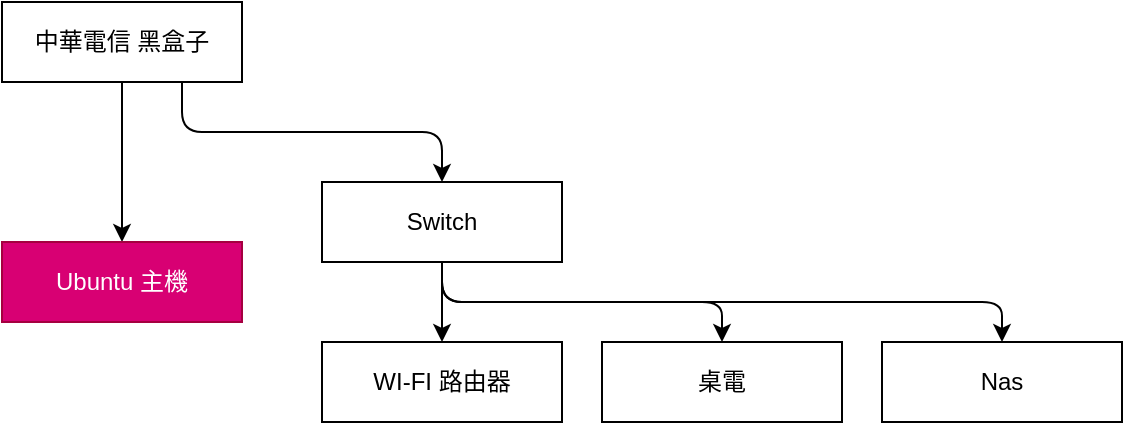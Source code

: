 <mxfile>
    <diagram id="vV7vJuk-QsJ-QhtAYVO4" name="Page-1">
        <mxGraphModel dx="634" dy="765" grid="1" gridSize="10" guides="1" tooltips="1" connect="1" arrows="1" fold="1" page="1" pageScale="1" pageWidth="4681" pageHeight="3300" math="0" shadow="0">
            <root>
                <mxCell id="0"/>
                <mxCell id="1" parent="0"/>
                <mxCell id="5" value="" style="edgeStyle=none;html=1;" edge="1" parent="1" source="2" target="3">
                    <mxGeometry relative="1" as="geometry"/>
                </mxCell>
                <mxCell id="6" style="edgeStyle=orthogonalEdgeStyle;html=1;exitX=0.75;exitY=1;exitDx=0;exitDy=0;entryX=0.5;entryY=0;entryDx=0;entryDy=0;" edge="1" parent="1" source="2" target="4">
                    <mxGeometry relative="1" as="geometry"/>
                </mxCell>
                <mxCell id="2" value="中華電信 黑盒子" style="rounded=0;whiteSpace=wrap;html=1;" vertex="1" parent="1">
                    <mxGeometry x="80" y="150" width="120" height="40" as="geometry"/>
                </mxCell>
                <mxCell id="3" value="Ubuntu 主機" style="rounded=0;whiteSpace=wrap;html=1;fillColor=#d80073;fontColor=#ffffff;strokeColor=#A50040;" vertex="1" parent="1">
                    <mxGeometry x="80" y="270" width="120" height="40" as="geometry"/>
                </mxCell>
                <mxCell id="8" value="" style="edgeStyle=orthogonalEdgeStyle;html=1;" edge="1" parent="1" source="4" target="7">
                    <mxGeometry relative="1" as="geometry"/>
                </mxCell>
                <mxCell id="10" style="edgeStyle=orthogonalEdgeStyle;html=1;entryX=0.5;entryY=0;entryDx=0;entryDy=0;" edge="1" parent="1" source="4" target="9">
                    <mxGeometry relative="1" as="geometry">
                        <Array as="points">
                            <mxPoint x="300" y="300"/>
                            <mxPoint x="440" y="300"/>
                        </Array>
                    </mxGeometry>
                </mxCell>
                <mxCell id="12" style="edgeStyle=orthogonalEdgeStyle;html=1;exitX=1;exitY=0.5;exitDx=0;exitDy=0;entryX=0.5;entryY=0;entryDx=0;entryDy=0;" edge="1" parent="1" source="4" target="11">
                    <mxGeometry relative="1" as="geometry">
                        <Array as="points">
                            <mxPoint x="300" y="260"/>
                            <mxPoint x="300" y="300"/>
                            <mxPoint x="580" y="300"/>
                        </Array>
                    </mxGeometry>
                </mxCell>
                <mxCell id="4" value="Switch" style="rounded=0;whiteSpace=wrap;html=1;" vertex="1" parent="1">
                    <mxGeometry x="240" y="240" width="120" height="40" as="geometry"/>
                </mxCell>
                <mxCell id="7" value="WI-FI 路由器" style="rounded=0;whiteSpace=wrap;html=1;" vertex="1" parent="1">
                    <mxGeometry x="240" y="320" width="120" height="40" as="geometry"/>
                </mxCell>
                <mxCell id="9" value="桌電" style="rounded=0;whiteSpace=wrap;html=1;" vertex="1" parent="1">
                    <mxGeometry x="380" y="320" width="120" height="40" as="geometry"/>
                </mxCell>
                <mxCell id="11" value="Nas" style="rounded=0;whiteSpace=wrap;html=1;" vertex="1" parent="1">
                    <mxGeometry x="520" y="320" width="120" height="40" as="geometry"/>
                </mxCell>
            </root>
        </mxGraphModel>
    </diagram>
</mxfile>